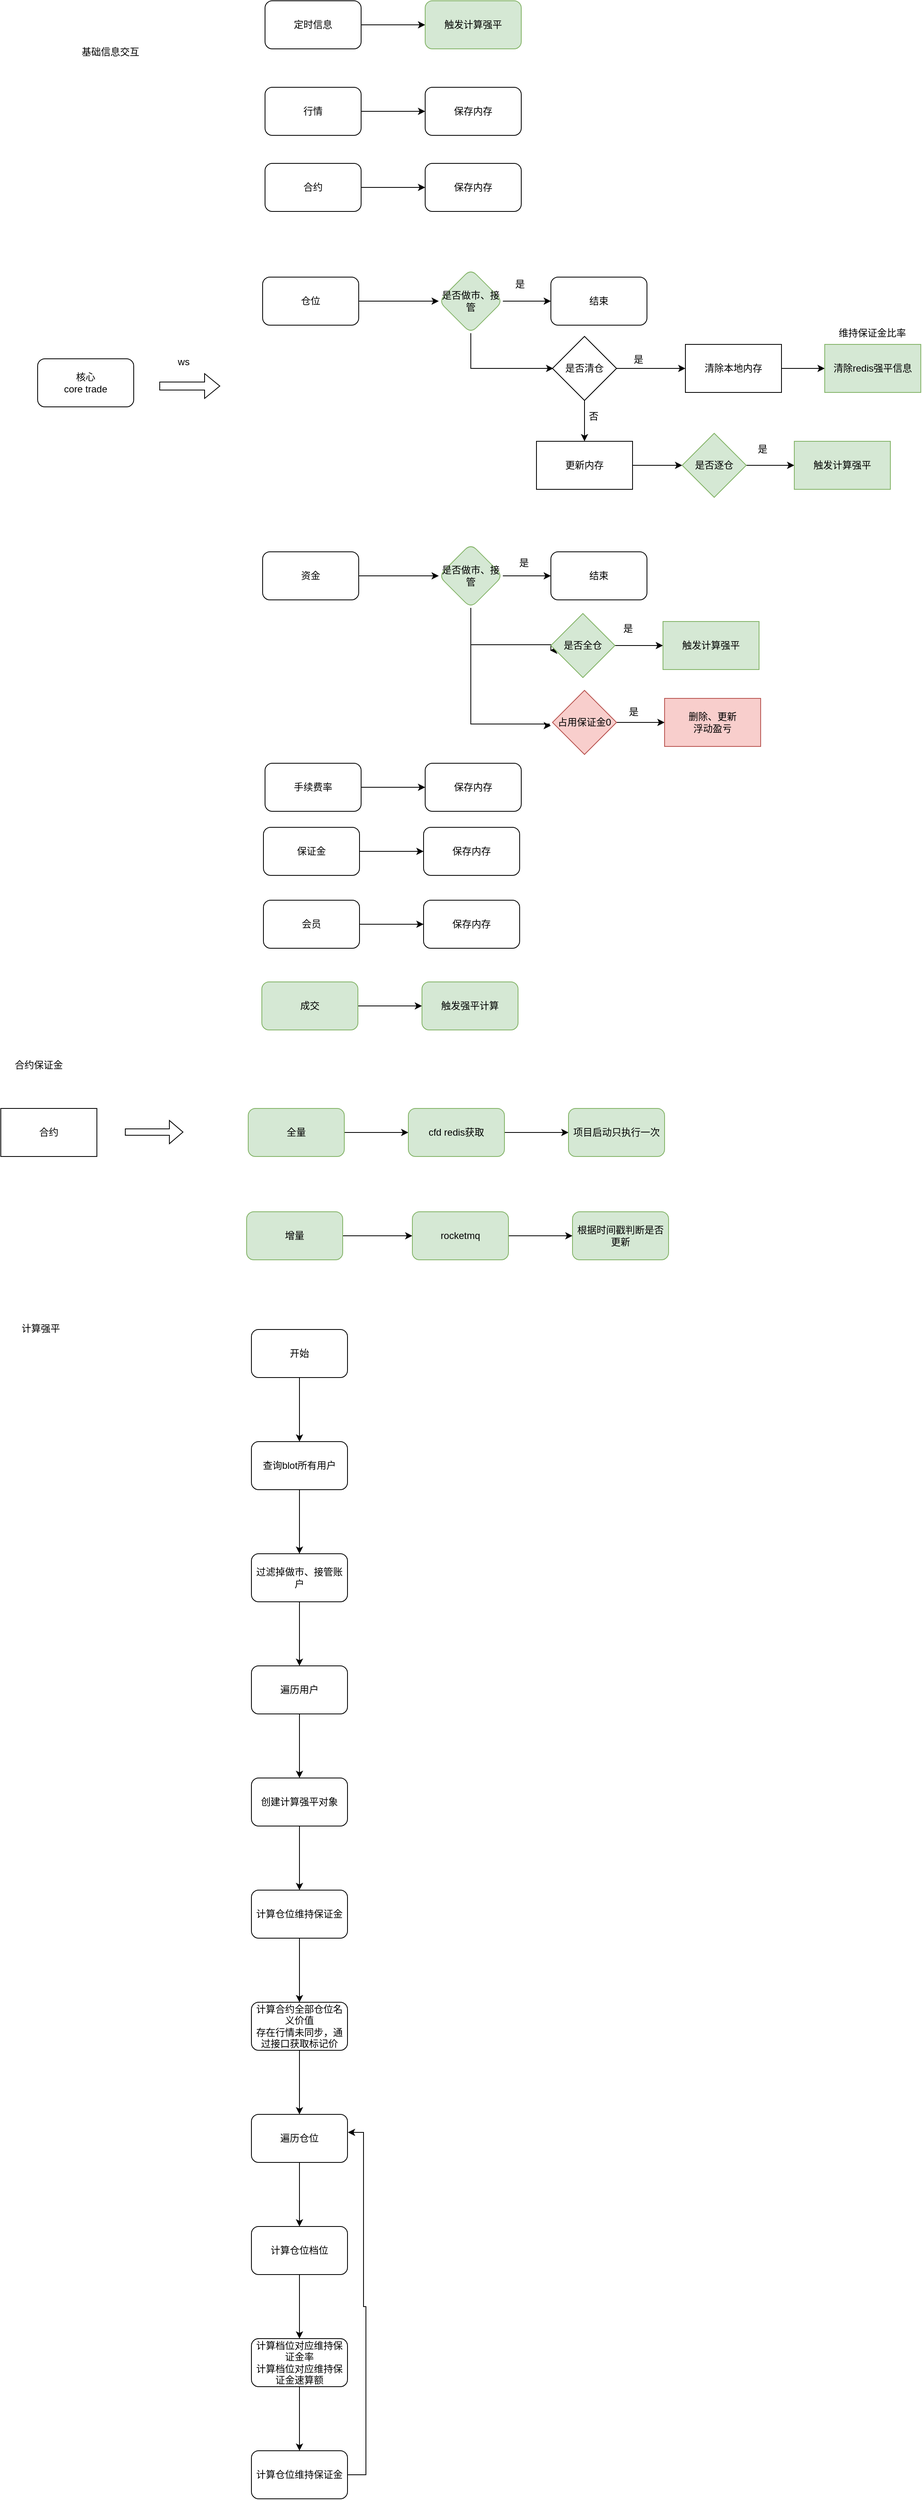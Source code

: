 <mxfile version="26.2.12">
  <diagram name="第 1 页" id="UgYxWPM2m7JwB7CC0WY4">
    <mxGraphModel dx="9948" dy="9714" grid="0" gridSize="10" guides="1" tooltips="1" connect="1" arrows="1" fold="1" page="1" pageScale="1" pageWidth="9000" pageHeight="9020" math="0" shadow="0">
      <root>
        <mxCell id="0" />
        <mxCell id="1" parent="0" />
        <mxCell id="0rFeJn9Vlhh-oOop-bB8-2" value="基础信息交互" style="text;html=1;align=center;verticalAlign=middle;whiteSpace=wrap;rounded=0;" parent="1" vertex="1">
          <mxGeometry x="-282" y="-2362" width="130" height="30" as="geometry" />
        </mxCell>
        <mxCell id="0rFeJn9Vlhh-oOop-bB8-3" value="核心&lt;div&gt;core trade&lt;/div&gt;" style="rounded=1;whiteSpace=wrap;html=1;" parent="1" vertex="1">
          <mxGeometry x="-308" y="-1964" width="120" height="60" as="geometry" />
        </mxCell>
        <mxCell id="0rFeJn9Vlhh-oOop-bB8-13" value="" style="edgeStyle=orthogonalEdgeStyle;rounded=0;orthogonalLoop=1;jettySize=auto;html=1;" parent="1" source="0rFeJn9Vlhh-oOop-bB8-4" target="0rFeJn9Vlhh-oOop-bB8-12" edge="1">
          <mxGeometry relative="1" as="geometry" />
        </mxCell>
        <mxCell id="0rFeJn9Vlhh-oOop-bB8-4" value="行情" style="rounded=1;whiteSpace=wrap;html=1;" parent="1" vertex="1">
          <mxGeometry x="-24" y="-2303" width="120" height="60" as="geometry" />
        </mxCell>
        <mxCell id="0rFeJn9Vlhh-oOop-bB8-5" value="" style="shape=flexArrow;endArrow=classic;html=1;rounded=0;" parent="1" edge="1">
          <mxGeometry width="50" height="50" relative="1" as="geometry">
            <mxPoint x="-156" y="-1930" as="sourcePoint" />
            <mxPoint x="-80" y="-1930" as="targetPoint" />
          </mxGeometry>
        </mxCell>
        <mxCell id="0rFeJn9Vlhh-oOop-bB8-15" value="" style="edgeStyle=orthogonalEdgeStyle;rounded=0;orthogonalLoop=1;jettySize=auto;html=1;" parent="1" source="0rFeJn9Vlhh-oOop-bB8-6" target="0rFeJn9Vlhh-oOop-bB8-14" edge="1">
          <mxGeometry relative="1" as="geometry" />
        </mxCell>
        <mxCell id="0rFeJn9Vlhh-oOop-bB8-6" value="合约" style="rounded=1;whiteSpace=wrap;html=1;" parent="1" vertex="1">
          <mxGeometry x="-24" y="-2208" width="120" height="60" as="geometry" />
        </mxCell>
        <mxCell id="0rFeJn9Vlhh-oOop-bB8-29" value="" style="edgeStyle=orthogonalEdgeStyle;rounded=0;orthogonalLoop=1;jettySize=auto;html=1;" parent="1" source="0rFeJn9Vlhh-oOop-bB8-7" target="0rFeJn9Vlhh-oOop-bB8-28" edge="1">
          <mxGeometry relative="1" as="geometry" />
        </mxCell>
        <mxCell id="0rFeJn9Vlhh-oOop-bB8-7" value="仓位" style="rounded=1;whiteSpace=wrap;html=1;" parent="1" vertex="1">
          <mxGeometry x="-27" y="-2066" width="120" height="60" as="geometry" />
        </mxCell>
        <mxCell id="0rFeJn9Vlhh-oOop-bB8-40" value="" style="edgeStyle=orthogonalEdgeStyle;rounded=0;orthogonalLoop=1;jettySize=auto;html=1;" parent="1" source="0rFeJn9Vlhh-oOop-bB8-8" target="0rFeJn9Vlhh-oOop-bB8-39" edge="1">
          <mxGeometry relative="1" as="geometry" />
        </mxCell>
        <mxCell id="0rFeJn9Vlhh-oOop-bB8-8" value="资金" style="rounded=1;whiteSpace=wrap;html=1;" parent="1" vertex="1">
          <mxGeometry x="-27" y="-1723" width="120" height="60" as="geometry" />
        </mxCell>
        <mxCell id="0rFeJn9Vlhh-oOop-bB8-19" value="" style="edgeStyle=orthogonalEdgeStyle;rounded=0;orthogonalLoop=1;jettySize=auto;html=1;" parent="1" source="0rFeJn9Vlhh-oOop-bB8-9" target="0rFeJn9Vlhh-oOop-bB8-18" edge="1">
          <mxGeometry relative="1" as="geometry" />
        </mxCell>
        <mxCell id="0rFeJn9Vlhh-oOop-bB8-9" value="手续费率" style="rounded=1;whiteSpace=wrap;html=1;" parent="1" vertex="1">
          <mxGeometry x="-24" y="-1459" width="120" height="60" as="geometry" />
        </mxCell>
        <mxCell id="0rFeJn9Vlhh-oOop-bB8-21" value="" style="edgeStyle=orthogonalEdgeStyle;rounded=0;orthogonalLoop=1;jettySize=auto;html=1;" parent="1" source="0rFeJn9Vlhh-oOop-bB8-10" target="0rFeJn9Vlhh-oOop-bB8-20" edge="1">
          <mxGeometry relative="1" as="geometry" />
        </mxCell>
        <mxCell id="0rFeJn9Vlhh-oOop-bB8-10" value="保证金" style="rounded=1;whiteSpace=wrap;html=1;" parent="1" vertex="1">
          <mxGeometry x="-26" y="-1379" width="120" height="60" as="geometry" />
        </mxCell>
        <mxCell id="0rFeJn9Vlhh-oOop-bB8-23" value="" style="edgeStyle=orthogonalEdgeStyle;rounded=0;orthogonalLoop=1;jettySize=auto;html=1;" parent="1" source="0rFeJn9Vlhh-oOop-bB8-11" target="0rFeJn9Vlhh-oOop-bB8-22" edge="1">
          <mxGeometry relative="1" as="geometry" />
        </mxCell>
        <mxCell id="0rFeJn9Vlhh-oOop-bB8-11" value="会员" style="rounded=1;whiteSpace=wrap;html=1;" parent="1" vertex="1">
          <mxGeometry x="-26" y="-1288" width="120" height="60" as="geometry" />
        </mxCell>
        <mxCell id="0rFeJn9Vlhh-oOop-bB8-12" value="保存内存" style="whiteSpace=wrap;html=1;rounded=1;" parent="1" vertex="1">
          <mxGeometry x="176" y="-2303" width="120" height="60" as="geometry" />
        </mxCell>
        <mxCell id="0rFeJn9Vlhh-oOop-bB8-14" value="保存内存" style="whiteSpace=wrap;html=1;rounded=1;" parent="1" vertex="1">
          <mxGeometry x="176" y="-2208" width="120" height="60" as="geometry" />
        </mxCell>
        <mxCell id="0rFeJn9Vlhh-oOop-bB8-18" value="保存内存" style="whiteSpace=wrap;html=1;rounded=1;" parent="1" vertex="1">
          <mxGeometry x="176" y="-1459" width="120" height="60" as="geometry" />
        </mxCell>
        <mxCell id="0rFeJn9Vlhh-oOop-bB8-20" value="保存内存" style="whiteSpace=wrap;html=1;rounded=1;" parent="1" vertex="1">
          <mxGeometry x="174" y="-1379" width="120" height="60" as="geometry" />
        </mxCell>
        <mxCell id="0rFeJn9Vlhh-oOop-bB8-22" value="保存内存" style="whiteSpace=wrap;html=1;rounded=1;" parent="1" vertex="1">
          <mxGeometry x="174" y="-1288" width="120" height="60" as="geometry" />
        </mxCell>
        <mxCell id="0rFeJn9Vlhh-oOop-bB8-31" value="" style="edgeStyle=orthogonalEdgeStyle;rounded=0;orthogonalLoop=1;jettySize=auto;html=1;" parent="1" source="0rFeJn9Vlhh-oOop-bB8-28" target="0rFeJn9Vlhh-oOop-bB8-30" edge="1">
          <mxGeometry relative="1" as="geometry" />
        </mxCell>
        <mxCell id="0rFeJn9Vlhh-oOop-bB8-34" value="" style="edgeStyle=orthogonalEdgeStyle;rounded=0;orthogonalLoop=1;jettySize=auto;html=1;" parent="1" source="0rFeJn9Vlhh-oOop-bB8-28" edge="1">
          <mxGeometry relative="1" as="geometry">
            <mxPoint x="336" y="-1952" as="targetPoint" />
            <Array as="points">
              <mxPoint x="233" y="-1952" />
            </Array>
          </mxGeometry>
        </mxCell>
        <mxCell id="0rFeJn9Vlhh-oOop-bB8-28" value="是否做市、接管" style="rhombus;whiteSpace=wrap;html=1;rounded=1;fillColor=#d5e8d4;strokeColor=#82b366;" parent="1" vertex="1">
          <mxGeometry x="193" y="-2076" width="80" height="80" as="geometry" />
        </mxCell>
        <mxCell id="0rFeJn9Vlhh-oOop-bB8-30" value="结束" style="whiteSpace=wrap;html=1;rounded=1;" parent="1" vertex="1">
          <mxGeometry x="333" y="-2066" width="120" height="60" as="geometry" />
        </mxCell>
        <mxCell id="0rFeJn9Vlhh-oOop-bB8-32" value="是" style="text;html=1;align=center;verticalAlign=middle;resizable=0;points=[];autosize=1;strokeColor=none;fillColor=none;" parent="1" vertex="1">
          <mxGeometry x="279" y="-2070" width="30" height="26" as="geometry" />
        </mxCell>
        <mxCell id="0rFeJn9Vlhh-oOop-bB8-42" value="" style="edgeStyle=orthogonalEdgeStyle;rounded=0;orthogonalLoop=1;jettySize=auto;html=1;" parent="1" source="0rFeJn9Vlhh-oOop-bB8-39" target="0rFeJn9Vlhh-oOop-bB8-41" edge="1">
          <mxGeometry relative="1" as="geometry" />
        </mxCell>
        <mxCell id="0rFeJn9Vlhh-oOop-bB8-45" value="" style="edgeStyle=orthogonalEdgeStyle;rounded=0;orthogonalLoop=1;jettySize=auto;html=1;" parent="1" source="0rFeJn9Vlhh-oOop-bB8-39" edge="1">
          <mxGeometry relative="1" as="geometry">
            <mxPoint x="333" y="-1506" as="targetPoint" />
            <Array as="points">
              <mxPoint x="233" y="-1508" />
              <mxPoint x="331" y="-1508" />
            </Array>
          </mxGeometry>
        </mxCell>
        <mxCell id="0rFeJn9Vlhh-oOop-bB8-71" style="edgeStyle=orthogonalEdgeStyle;rounded=0;orthogonalLoop=1;jettySize=auto;html=1;" parent="1" source="0rFeJn9Vlhh-oOop-bB8-39" edge="1">
          <mxGeometry relative="1" as="geometry">
            <mxPoint x="332" y="-1600" as="targetPoint" />
            <Array as="points">
              <mxPoint x="233" y="-1607" />
              <mxPoint x="333" y="-1607" />
            </Array>
          </mxGeometry>
        </mxCell>
        <mxCell id="0rFeJn9Vlhh-oOop-bB8-39" value="是否做市、接管" style="rhombus;whiteSpace=wrap;html=1;rounded=1;fillColor=#d5e8d4;strokeColor=#82b366;" parent="1" vertex="1">
          <mxGeometry x="193" y="-1733" width="80" height="80" as="geometry" />
        </mxCell>
        <mxCell id="0rFeJn9Vlhh-oOop-bB8-41" value="结束" style="whiteSpace=wrap;html=1;rounded=1;" parent="1" vertex="1">
          <mxGeometry x="333" y="-1723" width="120" height="60" as="geometry" />
        </mxCell>
        <mxCell id="0rFeJn9Vlhh-oOop-bB8-43" value="是" style="text;html=1;align=center;verticalAlign=middle;resizable=0;points=[];autosize=1;strokeColor=none;fillColor=none;" parent="1" vertex="1">
          <mxGeometry x="284" y="-1722" width="30" height="26" as="geometry" />
        </mxCell>
        <mxCell id="0rFeJn9Vlhh-oOop-bB8-50" value="" style="edgeStyle=orthogonalEdgeStyle;rounded=0;orthogonalLoop=1;jettySize=auto;html=1;" parent="1" source="0rFeJn9Vlhh-oOop-bB8-48" target="0rFeJn9Vlhh-oOop-bB8-49" edge="1">
          <mxGeometry relative="1" as="geometry" />
        </mxCell>
        <mxCell id="0rFeJn9Vlhh-oOop-bB8-48" value="占用保证金0" style="rhombus;whiteSpace=wrap;html=1;fillColor=#f8cecc;strokeColor=#b85450;" parent="1" vertex="1">
          <mxGeometry x="335" y="-1550" width="80" height="80" as="geometry" />
        </mxCell>
        <mxCell id="0rFeJn9Vlhh-oOop-bB8-49" value="删除、更新&lt;div&gt;浮动盈亏&lt;/div&gt;" style="whiteSpace=wrap;html=1;fillColor=#f8cecc;strokeColor=#b85450;" parent="1" vertex="1">
          <mxGeometry x="475" y="-1540" width="120" height="60" as="geometry" />
        </mxCell>
        <mxCell id="0rFeJn9Vlhh-oOop-bB8-51" value="是" style="text;html=1;align=center;verticalAlign=middle;resizable=0;points=[];autosize=1;strokeColor=none;fillColor=none;" parent="1" vertex="1">
          <mxGeometry x="421" y="-1536" width="30" height="26" as="geometry" />
        </mxCell>
        <mxCell id="0rFeJn9Vlhh-oOop-bB8-54" value="" style="edgeStyle=orthogonalEdgeStyle;rounded=0;orthogonalLoop=1;jettySize=auto;html=1;" parent="1" source="0rFeJn9Vlhh-oOop-bB8-52" target="0rFeJn9Vlhh-oOop-bB8-53" edge="1">
          <mxGeometry relative="1" as="geometry" />
        </mxCell>
        <mxCell id="0rFeJn9Vlhh-oOop-bB8-52" value="成交" style="rounded=1;whiteSpace=wrap;html=1;fillColor=#d5e8d4;strokeColor=#82b366;" parent="1" vertex="1">
          <mxGeometry x="-28" y="-1186" width="120" height="60" as="geometry" />
        </mxCell>
        <mxCell id="0rFeJn9Vlhh-oOop-bB8-53" value="触发强平计算" style="whiteSpace=wrap;html=1;rounded=1;fillColor=#d5e8d4;strokeColor=#82b366;" parent="1" vertex="1">
          <mxGeometry x="172" y="-1186" width="120" height="60" as="geometry" />
        </mxCell>
        <mxCell id="0rFeJn9Vlhh-oOop-bB8-57" value="" style="edgeStyle=orthogonalEdgeStyle;rounded=0;orthogonalLoop=1;jettySize=auto;html=1;" parent="1" source="0rFeJn9Vlhh-oOop-bB8-55" target="0rFeJn9Vlhh-oOop-bB8-56" edge="1">
          <mxGeometry relative="1" as="geometry" />
        </mxCell>
        <mxCell id="0rFeJn9Vlhh-oOop-bB8-62" value="" style="edgeStyle=orthogonalEdgeStyle;rounded=0;orthogonalLoop=1;jettySize=auto;html=1;" parent="1" source="0rFeJn9Vlhh-oOop-bB8-55" target="0rFeJn9Vlhh-oOop-bB8-61" edge="1">
          <mxGeometry relative="1" as="geometry" />
        </mxCell>
        <mxCell id="0rFeJn9Vlhh-oOop-bB8-55" value="是否清仓" style="rhombus;whiteSpace=wrap;html=1;" parent="1" vertex="1">
          <mxGeometry x="335" y="-1992" width="80" height="80" as="geometry" />
        </mxCell>
        <mxCell id="0rFeJn9Vlhh-oOop-bB8-60" value="" style="edgeStyle=orthogonalEdgeStyle;rounded=0;orthogonalLoop=1;jettySize=auto;html=1;" parent="1" source="0rFeJn9Vlhh-oOop-bB8-56" target="0rFeJn9Vlhh-oOop-bB8-59" edge="1">
          <mxGeometry relative="1" as="geometry" />
        </mxCell>
        <mxCell id="0rFeJn9Vlhh-oOop-bB8-56" value="清除本地内存" style="whiteSpace=wrap;html=1;" parent="1" vertex="1">
          <mxGeometry x="501" y="-1982" width="120" height="60" as="geometry" />
        </mxCell>
        <mxCell id="0rFeJn9Vlhh-oOop-bB8-58" value="是" style="text;html=1;align=center;verticalAlign=middle;resizable=0;points=[];autosize=1;strokeColor=none;fillColor=none;" parent="1" vertex="1">
          <mxGeometry x="427" y="-1976" width="30" height="26" as="geometry" />
        </mxCell>
        <mxCell id="0rFeJn9Vlhh-oOop-bB8-59" value="清除redis强平信息" style="whiteSpace=wrap;html=1;fillColor=#d5e8d4;strokeColor=#82b366;" parent="1" vertex="1">
          <mxGeometry x="675" y="-1982" width="120" height="60" as="geometry" />
        </mxCell>
        <mxCell id="0rFeJn9Vlhh-oOop-bB8-65" value="" style="edgeStyle=orthogonalEdgeStyle;rounded=0;orthogonalLoop=1;jettySize=auto;html=1;" parent="1" source="0rFeJn9Vlhh-oOop-bB8-61" target="0rFeJn9Vlhh-oOop-bB8-64" edge="1">
          <mxGeometry relative="1" as="geometry" />
        </mxCell>
        <mxCell id="0rFeJn9Vlhh-oOop-bB8-61" value="更新内存" style="whiteSpace=wrap;html=1;" parent="1" vertex="1">
          <mxGeometry x="315" y="-1861" width="120" height="60" as="geometry" />
        </mxCell>
        <mxCell id="0rFeJn9Vlhh-oOop-bB8-63" value="否" style="text;html=1;align=center;verticalAlign=middle;resizable=0;points=[];autosize=1;strokeColor=none;fillColor=none;" parent="1" vertex="1">
          <mxGeometry x="371" y="-1905" width="30" height="26" as="geometry" />
        </mxCell>
        <mxCell id="0rFeJn9Vlhh-oOop-bB8-67" value="" style="edgeStyle=orthogonalEdgeStyle;rounded=0;orthogonalLoop=1;jettySize=auto;html=1;" parent="1" source="0rFeJn9Vlhh-oOop-bB8-64" target="0rFeJn9Vlhh-oOop-bB8-66" edge="1">
          <mxGeometry relative="1" as="geometry" />
        </mxCell>
        <mxCell id="0rFeJn9Vlhh-oOop-bB8-64" value="是否逐仓" style="rhombus;whiteSpace=wrap;html=1;fillColor=#d5e8d4;strokeColor=#82b366;" parent="1" vertex="1">
          <mxGeometry x="497" y="-1871" width="80" height="80" as="geometry" />
        </mxCell>
        <mxCell id="0rFeJn9Vlhh-oOop-bB8-66" value="触发计算强平" style="whiteSpace=wrap;html=1;fillColor=#d5e8d4;strokeColor=#82b366;" parent="1" vertex="1">
          <mxGeometry x="637" y="-1861" width="120" height="60" as="geometry" />
        </mxCell>
        <mxCell id="0rFeJn9Vlhh-oOop-bB8-68" value="是" style="text;html=1;align=center;verticalAlign=middle;resizable=0;points=[];autosize=1;strokeColor=none;fillColor=none;" parent="1" vertex="1">
          <mxGeometry x="582" y="-1864" width="30" height="26" as="geometry" />
        </mxCell>
        <mxCell id="0rFeJn9Vlhh-oOop-bB8-73" value="" style="edgeStyle=orthogonalEdgeStyle;rounded=0;orthogonalLoop=1;jettySize=auto;html=1;" parent="1" source="0rFeJn9Vlhh-oOop-bB8-70" target="0rFeJn9Vlhh-oOop-bB8-72" edge="1">
          <mxGeometry relative="1" as="geometry" />
        </mxCell>
        <mxCell id="0rFeJn9Vlhh-oOop-bB8-70" value="是否全仓" style="rhombus;whiteSpace=wrap;html=1;fillColor=#d5e8d4;strokeColor=#82b366;" parent="1" vertex="1">
          <mxGeometry x="333" y="-1646" width="80" height="80" as="geometry" />
        </mxCell>
        <mxCell id="0rFeJn9Vlhh-oOop-bB8-72" value="触发计算强平" style="whiteSpace=wrap;html=1;fillColor=#d5e8d4;strokeColor=#82b366;" parent="1" vertex="1">
          <mxGeometry x="473" y="-1636" width="120" height="60" as="geometry" />
        </mxCell>
        <mxCell id="0rFeJn9Vlhh-oOop-bB8-74" value="是" style="text;html=1;align=center;verticalAlign=middle;resizable=0;points=[];autosize=1;strokeColor=none;fillColor=none;" parent="1" vertex="1">
          <mxGeometry x="414" y="-1640" width="30" height="26" as="geometry" />
        </mxCell>
        <mxCell id="0rFeJn9Vlhh-oOop-bB8-75" value="合约" style="rounded=0;whiteSpace=wrap;html=1;" parent="1" vertex="1">
          <mxGeometry x="-354" y="-1028" width="120" height="60" as="geometry" />
        </mxCell>
        <mxCell id="0rFeJn9Vlhh-oOop-bB8-76" value="维持保证金比率" style="text;html=1;align=center;verticalAlign=middle;resizable=0;points=[];autosize=1;strokeColor=none;fillColor=none;" parent="1" vertex="1">
          <mxGeometry x="683" y="-2009" width="102" height="26" as="geometry" />
        </mxCell>
        <mxCell id="0rFeJn9Vlhh-oOop-bB8-77" value="" style="shape=flexArrow;endArrow=classic;html=1;rounded=0;width=8;endSize=5.32;" parent="1" edge="1">
          <mxGeometry width="50" height="50" relative="1" as="geometry">
            <mxPoint x="-199" y="-998.5" as="sourcePoint" />
            <mxPoint x="-126" y="-998.5" as="targetPoint" />
          </mxGeometry>
        </mxCell>
        <mxCell id="0rFeJn9Vlhh-oOop-bB8-83" value="" style="edgeStyle=orthogonalEdgeStyle;rounded=0;orthogonalLoop=1;jettySize=auto;html=1;" parent="1" source="0rFeJn9Vlhh-oOop-bB8-78" target="0rFeJn9Vlhh-oOop-bB8-82" edge="1">
          <mxGeometry relative="1" as="geometry" />
        </mxCell>
        <mxCell id="0rFeJn9Vlhh-oOop-bB8-78" value="全量" style="rounded=1;whiteSpace=wrap;html=1;fillColor=#d5e8d4;strokeColor=#82b366;" parent="1" vertex="1">
          <mxGeometry x="-45" y="-1028" width="120" height="60" as="geometry" />
        </mxCell>
        <mxCell id="0rFeJn9Vlhh-oOop-bB8-80" value="合约保证金" style="text;html=1;align=center;verticalAlign=middle;resizable=0;points=[];autosize=1;strokeColor=none;fillColor=none;" parent="1" vertex="1">
          <mxGeometry x="-346" y="-1095" width="78" height="26" as="geometry" />
        </mxCell>
        <mxCell id="0rFeJn9Vlhh-oOop-bB8-85" value="" style="edgeStyle=orthogonalEdgeStyle;rounded=0;orthogonalLoop=1;jettySize=auto;html=1;" parent="1" source="0rFeJn9Vlhh-oOop-bB8-81" target="0rFeJn9Vlhh-oOop-bB8-84" edge="1">
          <mxGeometry relative="1" as="geometry" />
        </mxCell>
        <mxCell id="0rFeJn9Vlhh-oOop-bB8-81" value="增量" style="rounded=1;whiteSpace=wrap;html=1;fillColor=#d5e8d4;strokeColor=#82b366;" parent="1" vertex="1">
          <mxGeometry x="-47" y="-899" width="120" height="60" as="geometry" />
        </mxCell>
        <mxCell id="0rFeJn9Vlhh-oOop-bB8-89" value="" style="edgeStyle=orthogonalEdgeStyle;rounded=0;orthogonalLoop=1;jettySize=auto;html=1;" parent="1" source="0rFeJn9Vlhh-oOop-bB8-82" target="0rFeJn9Vlhh-oOop-bB8-88" edge="1">
          <mxGeometry relative="1" as="geometry" />
        </mxCell>
        <mxCell id="0rFeJn9Vlhh-oOop-bB8-82" value="cfd redis获取" style="whiteSpace=wrap;html=1;rounded=1;fillColor=#d5e8d4;strokeColor=#82b366;" parent="1" vertex="1">
          <mxGeometry x="155" y="-1028" width="120" height="60" as="geometry" />
        </mxCell>
        <mxCell id="0rFeJn9Vlhh-oOop-bB8-87" value="" style="edgeStyle=orthogonalEdgeStyle;rounded=0;orthogonalLoop=1;jettySize=auto;html=1;" parent="1" source="0rFeJn9Vlhh-oOop-bB8-84" target="0rFeJn9Vlhh-oOop-bB8-86" edge="1">
          <mxGeometry relative="1" as="geometry" />
        </mxCell>
        <mxCell id="0rFeJn9Vlhh-oOop-bB8-84" value="rocketmq" style="whiteSpace=wrap;html=1;rounded=1;fillColor=#d5e8d4;strokeColor=#82b366;" parent="1" vertex="1">
          <mxGeometry x="160" y="-899" width="120" height="60" as="geometry" />
        </mxCell>
        <mxCell id="0rFeJn9Vlhh-oOop-bB8-86" value="根据时间戳判断是否更新" style="whiteSpace=wrap;html=1;fillColor=#d5e8d4;strokeColor=#82b366;rounded=1;" parent="1" vertex="1">
          <mxGeometry x="360" y="-899" width="120" height="60" as="geometry" />
        </mxCell>
        <mxCell id="0rFeJn9Vlhh-oOop-bB8-88" value="项目启动只执行一次" style="whiteSpace=wrap;html=1;fillColor=#d5e8d4;strokeColor=#82b366;rounded=1;" parent="1" vertex="1">
          <mxGeometry x="355" y="-1028" width="120" height="60" as="geometry" />
        </mxCell>
        <mxCell id="0rFeJn9Vlhh-oOop-bB8-90" value="计算强平" style="text;html=1;align=center;verticalAlign=middle;whiteSpace=wrap;rounded=0;" parent="1" vertex="1">
          <mxGeometry x="-334" y="-768" width="60" height="30" as="geometry" />
        </mxCell>
        <mxCell id="i8836v0kcdFy3ZVOUdc0-2" value="" style="edgeStyle=orthogonalEdgeStyle;rounded=0;orthogonalLoop=1;jettySize=auto;html=1;" parent="1" source="0rFeJn9Vlhh-oOop-bB8-91" target="i8836v0kcdFy3ZVOUdc0-1" edge="1">
          <mxGeometry relative="1" as="geometry" />
        </mxCell>
        <mxCell id="0rFeJn9Vlhh-oOop-bB8-91" value="开始" style="rounded=1;whiteSpace=wrap;html=1;" parent="1" vertex="1">
          <mxGeometry x="-41" y="-752" width="120" height="60" as="geometry" />
        </mxCell>
        <mxCell id="0rFeJn9Vlhh-oOop-bB8-94" value="" style="edgeStyle=orthogonalEdgeStyle;rounded=0;orthogonalLoop=1;jettySize=auto;html=1;" parent="1" source="0rFeJn9Vlhh-oOop-bB8-92" target="0rFeJn9Vlhh-oOop-bB8-93" edge="1">
          <mxGeometry relative="1" as="geometry" />
        </mxCell>
        <mxCell id="0rFeJn9Vlhh-oOop-bB8-92" value="定时信息" style="rounded=1;whiteSpace=wrap;html=1;" parent="1" vertex="1">
          <mxGeometry x="-24" y="-2411" width="120" height="60" as="geometry" />
        </mxCell>
        <mxCell id="0rFeJn9Vlhh-oOop-bB8-93" value="触发计算强平" style="whiteSpace=wrap;html=1;rounded=1;fillColor=#d5e8d4;strokeColor=#82b366;" parent="1" vertex="1">
          <mxGeometry x="176" y="-2411" width="120" height="60" as="geometry" />
        </mxCell>
        <mxCell id="0rFeJn9Vlhh-oOop-bB8-95" value="ws" style="text;html=1;align=center;verticalAlign=middle;resizable=0;points=[];autosize=1;strokeColor=none;fillColor=none;" parent="1" vertex="1">
          <mxGeometry x="-143" y="-1973" width="33" height="26" as="geometry" />
        </mxCell>
        <mxCell id="i8836v0kcdFy3ZVOUdc0-4" value="" style="edgeStyle=orthogonalEdgeStyle;rounded=0;orthogonalLoop=1;jettySize=auto;html=1;" parent="1" source="i8836v0kcdFy3ZVOUdc0-1" target="i8836v0kcdFy3ZVOUdc0-3" edge="1">
          <mxGeometry relative="1" as="geometry" />
        </mxCell>
        <mxCell id="i8836v0kcdFy3ZVOUdc0-1" value="查询blot所有用户" style="whiteSpace=wrap;html=1;rounded=1;" parent="1" vertex="1">
          <mxGeometry x="-41" y="-612" width="120" height="60" as="geometry" />
        </mxCell>
        <mxCell id="i8836v0kcdFy3ZVOUdc0-8" value="" style="edgeStyle=orthogonalEdgeStyle;rounded=0;orthogonalLoop=1;jettySize=auto;html=1;" parent="1" source="i8836v0kcdFy3ZVOUdc0-3" target="i8836v0kcdFy3ZVOUdc0-7" edge="1">
          <mxGeometry relative="1" as="geometry" />
        </mxCell>
        <mxCell id="i8836v0kcdFy3ZVOUdc0-3" value="过滤掉做市、接管账户" style="whiteSpace=wrap;html=1;rounded=1;" parent="1" vertex="1">
          <mxGeometry x="-41" y="-472" width="120" height="60" as="geometry" />
        </mxCell>
        <mxCell id="i8836v0kcdFy3ZVOUdc0-10" value="" style="edgeStyle=orthogonalEdgeStyle;rounded=0;orthogonalLoop=1;jettySize=auto;html=1;" parent="1" source="i8836v0kcdFy3ZVOUdc0-7" target="i8836v0kcdFy3ZVOUdc0-9" edge="1">
          <mxGeometry relative="1" as="geometry" />
        </mxCell>
        <mxCell id="i8836v0kcdFy3ZVOUdc0-7" value="遍历用户" style="whiteSpace=wrap;html=1;rounded=1;" parent="1" vertex="1">
          <mxGeometry x="-41" y="-332" width="120" height="60" as="geometry" />
        </mxCell>
        <mxCell id="i8836v0kcdFy3ZVOUdc0-12" value="" style="edgeStyle=orthogonalEdgeStyle;rounded=0;orthogonalLoop=1;jettySize=auto;html=1;" parent="1" source="i8836v0kcdFy3ZVOUdc0-9" target="i8836v0kcdFy3ZVOUdc0-11" edge="1">
          <mxGeometry relative="1" as="geometry" />
        </mxCell>
        <mxCell id="i8836v0kcdFy3ZVOUdc0-9" value="创建计算强平对象" style="whiteSpace=wrap;html=1;rounded=1;" parent="1" vertex="1">
          <mxGeometry x="-41" y="-192" width="120" height="60" as="geometry" />
        </mxCell>
        <mxCell id="i8836v0kcdFy3ZVOUdc0-14" value="" style="edgeStyle=orthogonalEdgeStyle;rounded=0;orthogonalLoop=1;jettySize=auto;html=1;" parent="1" source="i8836v0kcdFy3ZVOUdc0-11" target="i8836v0kcdFy3ZVOUdc0-13" edge="1">
          <mxGeometry relative="1" as="geometry" />
        </mxCell>
        <mxCell id="i8836v0kcdFy3ZVOUdc0-11" value="计算仓位维持保证金" style="whiteSpace=wrap;html=1;rounded=1;" parent="1" vertex="1">
          <mxGeometry x="-41" y="-52" width="120" height="60" as="geometry" />
        </mxCell>
        <mxCell id="gon9QzESkzeDt1cruLDi-2" value="" style="edgeStyle=orthogonalEdgeStyle;rounded=0;orthogonalLoop=1;jettySize=auto;html=1;" edge="1" parent="1" source="i8836v0kcdFy3ZVOUdc0-13" target="gon9QzESkzeDt1cruLDi-1">
          <mxGeometry relative="1" as="geometry" />
        </mxCell>
        <mxCell id="i8836v0kcdFy3ZVOUdc0-13" value="计算合约全部仓位名义价值&lt;div&gt;存在行情未同步，通过接口获取标记价&lt;/div&gt;" style="whiteSpace=wrap;html=1;rounded=1;" parent="1" vertex="1">
          <mxGeometry x="-41" y="88" width="120" height="60" as="geometry" />
        </mxCell>
        <mxCell id="gon9QzESkzeDt1cruLDi-4" value="" style="edgeStyle=orthogonalEdgeStyle;rounded=0;orthogonalLoop=1;jettySize=auto;html=1;" edge="1" parent="1" source="gon9QzESkzeDt1cruLDi-1" target="gon9QzESkzeDt1cruLDi-3">
          <mxGeometry relative="1" as="geometry" />
        </mxCell>
        <mxCell id="gon9QzESkzeDt1cruLDi-1" value="遍历仓位" style="whiteSpace=wrap;html=1;rounded=1;" vertex="1" parent="1">
          <mxGeometry x="-41" y="228" width="120" height="60" as="geometry" />
        </mxCell>
        <mxCell id="gon9QzESkzeDt1cruLDi-6" value="" style="edgeStyle=orthogonalEdgeStyle;rounded=0;orthogonalLoop=1;jettySize=auto;html=1;" edge="1" parent="1" source="gon9QzESkzeDt1cruLDi-3" target="gon9QzESkzeDt1cruLDi-5">
          <mxGeometry relative="1" as="geometry" />
        </mxCell>
        <mxCell id="gon9QzESkzeDt1cruLDi-3" value="计算仓位档位" style="whiteSpace=wrap;html=1;rounded=1;" vertex="1" parent="1">
          <mxGeometry x="-41" y="368" width="120" height="60" as="geometry" />
        </mxCell>
        <mxCell id="gon9QzESkzeDt1cruLDi-8" value="" style="edgeStyle=orthogonalEdgeStyle;rounded=0;orthogonalLoop=1;jettySize=auto;html=1;" edge="1" parent="1" source="gon9QzESkzeDt1cruLDi-5" target="gon9QzESkzeDt1cruLDi-7">
          <mxGeometry relative="1" as="geometry" />
        </mxCell>
        <mxCell id="gon9QzESkzeDt1cruLDi-5" value="计算档位对应维持保证金率&lt;div&gt;计算档位对应维持保证金速算额&lt;/div&gt;" style="whiteSpace=wrap;html=1;rounded=1;" vertex="1" parent="1">
          <mxGeometry x="-41" y="508" width="120" height="60" as="geometry" />
        </mxCell>
        <mxCell id="gon9QzESkzeDt1cruLDi-7" value="计算仓位维持保证金" style="whiteSpace=wrap;html=1;rounded=1;" vertex="1" parent="1">
          <mxGeometry x="-41" y="648" width="120" height="60" as="geometry" />
        </mxCell>
        <mxCell id="gon9QzESkzeDt1cruLDi-9" style="edgeStyle=orthogonalEdgeStyle;rounded=0;orthogonalLoop=1;jettySize=auto;html=1;entryX=1.004;entryY=0.375;entryDx=0;entryDy=0;entryPerimeter=0;" edge="1" parent="1" source="gon9QzESkzeDt1cruLDi-7" target="gon9QzESkzeDt1cruLDi-1">
          <mxGeometry relative="1" as="geometry">
            <Array as="points">
              <mxPoint x="102" y="678" />
              <mxPoint x="102" y="468" />
              <mxPoint x="99" y="468" />
              <mxPoint x="99" y="251" />
            </Array>
          </mxGeometry>
        </mxCell>
      </root>
    </mxGraphModel>
  </diagram>
</mxfile>

